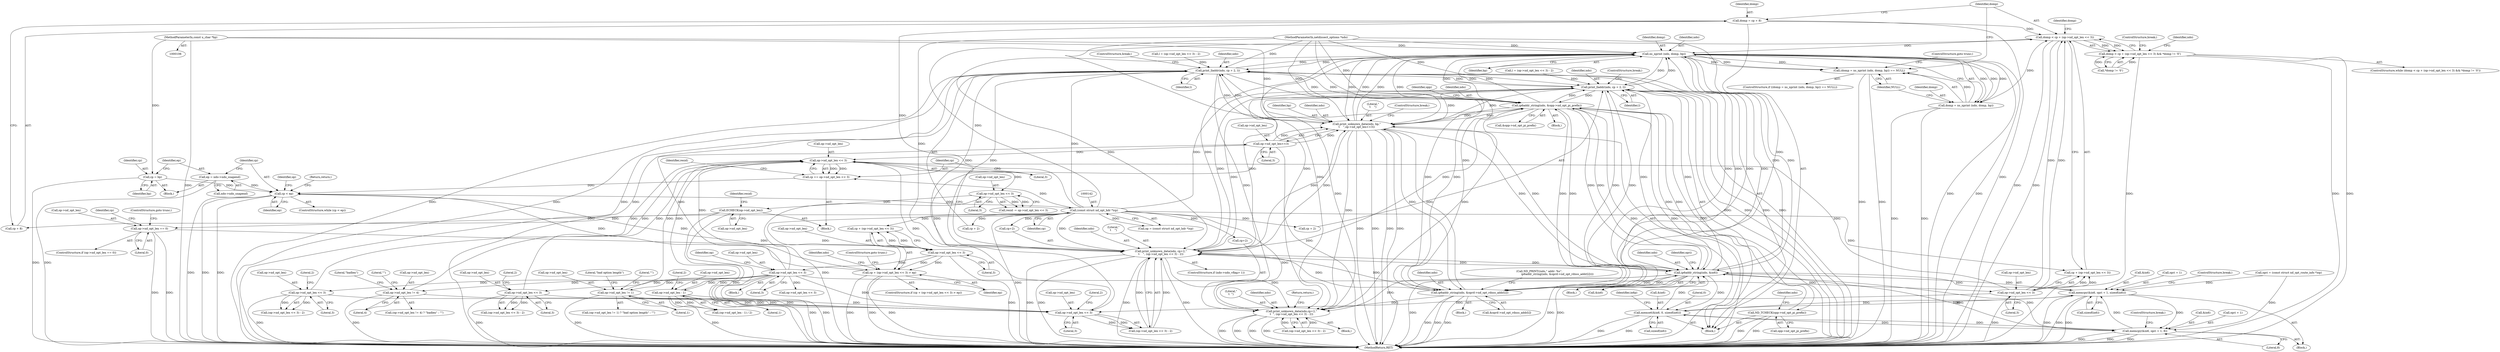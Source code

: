 digraph "0_tcpdump_d7505276842e85bfd067fa21cdb32b8a2dc3c5e4_0@pointer" {
"1000407" [label="(Call,domp = cp + 8)"];
"1000141" [label="(Call,(const struct nd_opt_hdr *)cp)"];
"1000135" [label="(Call,cp < ep)"];
"1000625" [label="(Call,cp += op->nd_opt_len << 3)"];
"1000627" [label="(Call,op->nd_opt_len << 3)"];
"1000222" [label="(Call,op->nd_opt_len << 3)"];
"1000188" [label="(Call,op->nd_opt_len << 3)"];
"1000164" [label="(Call,op->nd_opt_len << 3)"];
"1000154" [label="(Call,op->nd_opt_len == 0)"];
"1000144" [label="(Call,ECHECK(op->nd_opt_len))"];
"1000634" [label="(Call,op->nd_opt_len << 3)"];
"1000205" [label="(Call,op->nd_opt_len << 3)"];
"1000300" [label="(Call,op->nd_opt_len<<3)"];
"1000263" [label="(Call,op->nd_opt_len != 4)"];
"1000328" [label="(Call,op->nd_opt_len != 1)"];
"1000345" [label="(Call,op->nd_opt_len - 1)"];
"1000418" [label="(Call,op->nd_opt_len << 3)"];
"1000619" [label="(Call,op->nd_opt_len << 3)"];
"1000126" [label="(Call,cp = bp)"];
"1000108" [label="(MethodParameterIn,const u_char *bp)"];
"1000129" [label="(Call,ep = ndo->ndo_snapend)"];
"1000161" [label="(Call,cp + (op->nd_opt_len << 3) > ep)"];
"1000414" [label="(Call,domp < cp + (op->nd_opt_len << 3))"];
"1000413" [label="(Call,domp < cp + (op->nd_opt_len << 3) && *domp != '\0')"];
"1000436" [label="(Call,ns_nprint (ndo, domp, bp))"];
"1000211" [label="(Call,print_lladdr(ndo, cp + 2, l))"];
"1000228" [label="(Call,print_lladdr(ndo, cp + 2, l))"];
"1000251" [label="(Call,ip6addr_string(ndo, &opp->nd_opt_pi_prefix))"];
"1000241" [label="(Call,ND_TCHECK(opp->nd_opt_pi_prefix))"];
"1000296" [label="(Call,print_unknown_data(ndo, bp,\"\n\t    \",op->nd_opt_len<<3))"];
"1000382" [label="(Call,ip6addr_string(ndo, &oprd->nd_opt_rdnss_addr[i]))"];
"1000555" [label="(Call,ip6addr_string(ndo, &in6))"];
"1000501" [label="(Call,memset(&in6, 0, sizeof(in6)))"];
"1000526" [label="(Call,memcpy(&in6, opri + 1, 8))"];
"1000538" [label="(Call,memcpy(&in6, opri + 1, sizeof(in6)))"];
"1000591" [label="(Call,print_unknown_data(ndo,cp+2,\"\n\t  \", (op->nd_opt_len << 3) - 2))"];
"1000612" [label="(Call,print_unknown_data(ndo, cp+2,\"\n\t    \", (op->nd_opt_len << 3) - 2))"];
"1000433" [label="(Call,(domp = ns_nprint (ndo, domp, bp)) == NULL)"];
"1000434" [label="(Call,domp = ns_nprint (ndo, domp, bp))"];
"1000227" [label="(Literal,2)"];
"1000204" [label="(Call,(op->nd_opt_len << 3) - 2)"];
"1000241" [label="(Call,ND_TCHECK(opp->nd_opt_pi_prefix))"];
"1000438" [label="(Identifier,domp)"];
"1000226" [label="(Literal,3)"];
"1000137" [label="(Identifier,ep)"];
"1000544" [label="(Call,sizeof(in6))"];
"1000597" [label="(Call,(op->nd_opt_len << 3) - 2)"];
"1000134" [label="(ControlStructure,while (cp < ep))"];
"1000252" [label="(Identifier,ndo)"];
"1000416" [label="(Call,cp + (op->nd_opt_len << 3))"];
"1000623" [label="(Literal,3)"];
"1000492" [label="(Call,opri = (const struct nd_opt_route_info *)op)"];
"1000264" [label="(Call,op->nd_opt_len)"];
"1000187" [label="(Block,)"];
"1000250" [label="(Block,)"];
"1000129" [label="(Call,ep = ndo->ndo_snapend)"];
"1000604" [label="(Return,return;)"];
"1000442" [label="(ControlStructure,break;)"];
"1000127" [label="(Identifier,cp)"];
"1000213" [label="(Call,cp + 2)"];
"1000233" [label="(Identifier,l)"];
"1000301" [label="(Call,op->nd_opt_len)"];
"1000135" [label="(Call,cp < ep)"];
"1000432" [label="(ControlStructure,if ((domp = ns_nprint (ndo, domp, bp)) == NULL))"];
"1000332" [label="(Literal,1)"];
"1000139" [label="(Call,op = (const struct nd_opt_hdr *)cp)"];
"1000624" [label="(Literal,2)"];
"1000298" [label="(Identifier,bp)"];
"1000297" [label="(Identifier,ndo)"];
"1000268" [label="(Literal,\"badlen\")"];
"1000434" [label="(Call,domp = ns_nprint (ndo, domp, bp))"];
"1000612" [label="(Call,print_unknown_data(ndo, cp+2,\"\n\t    \", (op->nd_opt_len << 3) - 2))"];
"1000188" [label="(Call,op->nd_opt_len << 3)"];
"1000222" [label="(Call,op->nd_opt_len << 3)"];
"1000628" [label="(Call,op->nd_opt_len)"];
"1000131" [label="(Call,ndo->ndo_snapend)"];
"1000423" [label="(Call,*domp != '\0')"];
"1000165" [label="(Call,op->nd_opt_len)"];
"1000209" [label="(Literal,3)"];
"1000560" [label="(Identifier,opri)"];
"1000173" [label="(Identifier,ndo)"];
"1000596" [label="(Literal,\"\n\t  \")"];
"1000299" [label="(Literal,\"\n\t    \")"];
"1000526" [label="(Call,memcpy(&in6, opri + 1, 8))"];
"1000194" [label="(Identifier,op)"];
"1000541" [label="(Call,opri + 1)"];
"1000592" [label="(Identifier,ndo)"];
"1000329" [label="(Call,op->nd_opt_len)"];
"1000168" [label="(Literal,3)"];
"1000253" [label="(Call,&opp->nd_opt_pi_prefix)"];
"1000632" [label="(Call,resid -= op->nd_opt_len << 3)"];
"1000625" [label="(Call,cp += op->nd_opt_len << 3)"];
"1000212" [label="(Identifier,ndo)"];
"1000333" [label="(Literal,\"bad option length\")"];
"1000433" [label="(Call,(domp = ns_nprint (ndo, domp, bp)) == NULL)"];
"1000230" [label="(Call,cp + 2)"];
"1000159" [label="(ControlStructure,goto trunc;)"];
"1000439" [label="(Identifier,bp)"];
"1000140" [label="(Identifier,op)"];
"1000162" [label="(Call,cp + (op->nd_opt_len << 3))"];
"1000505" [label="(Call,sizeof(in6))"];
"1000418" [label="(Call,op->nd_opt_len << 3)"];
"1000327" [label="(Call,(op->nd_opt_len != 1) ? \"bad option length\" : \"\")"];
"1000138" [label="(Block,)"];
"1000217" [label="(ControlStructure,break;)"];
"1000415" [label="(Identifier,domp)"];
"1000419" [label="(Call,op->nd_opt_len)"];
"1000554" [label="(Block,)"];
"1000144" [label="(Call,ECHECK(op->nd_opt_len))"];
"1000229" [label="(Identifier,ndo)"];
"1000345" [label="(Call,op->nd_opt_len - 1)"];
"1000259" [label="(Identifier,opp)"];
"1000189" [label="(Call,op->nd_opt_len)"];
"1000555" [label="(Call,ip6addr_string(ndo, &in6))"];
"1000107" [label="(MethodParameterIn,netdissect_options *ndo)"];
"1000382" [label="(Call,ip6addr_string(ndo, &oprd->nd_opt_rdnss_addr[i]))"];
"1000384" [label="(Call,&oprd->nd_opt_rdnss_addr[i])"];
"1000242" [label="(Call,opp->nd_opt_pi_prefix)"];
"1000437" [label="(Identifier,ndo)"];
"1000228" [label="(Call,print_lladdr(ndo, cp + 2, l))"];
"1000153" [label="(ControlStructure,if (op->nd_opt_len == 0))"];
"1000635" [label="(Call,op->nd_opt_len)"];
"1000300" [label="(Call,op->nd_opt_len<<3)"];
"1000350" [label="(Literal,2)"];
"1000412" [label="(ControlStructure,while (domp < cp + (op->nd_opt_len << 3) && *domp != '\0'))"];
"1000154" [label="(Call,op->nd_opt_len == 0)"];
"1000334" [label="(Literal,\"\")"];
"1000305" [label="(ControlStructure,break;)"];
"1000216" [label="(Identifier,l)"];
"1000634" [label="(Call,op->nd_opt_len << 3)"];
"1000169" [label="(Identifier,ep)"];
"1000263" [label="(Call,op->nd_opt_len != 4)"];
"1000143" [label="(Identifier,cp)"];
"1000161" [label="(Call,cp + (op->nd_opt_len << 3) > ep)"];
"1000267" [label="(Literal,4)"];
"1000532" [label="(Literal,8)"];
"1000613" [label="(Identifier,ndo)"];
"1000409" [label="(Call,cp + 8)"];
"1000440" [label="(Identifier,NULL)"];
"1000626" [label="(Identifier,cp)"];
"1000141" [label="(Call,(const struct nd_opt_hdr *)cp)"];
"1000200" [label="(Block,)"];
"1000627" [label="(Call,op->nd_opt_len << 3)"];
"1000435" [label="(Identifier,domp)"];
"1000383" [label="(Identifier,ndo)"];
"1000155" [label="(Call,op->nd_opt_len)"];
"1000380" [label="(Block,)"];
"1000638" [label="(Literal,3)"];
"1000557" [label="(Call,&in6)"];
"1000377" [label="(Call,ND_PRINT((ndo,\" addr: %s\",\n                                          ip6addr_string(ndo, &oprd->nd_opt_rdnss_addr[i]))))"];
"1000110" [label="(Block,)"];
"1000269" [label="(Literal,\"\")"];
"1000441" [label="(ControlStructure,goto trunc;)"];
"1000211" [label="(Call,print_lladdr(ndo, cp + 2, l))"];
"1000344" [label="(Call,(op->nd_opt_len - 1) / 2)"];
"1000234" [label="(ControlStructure,break;)"];
"1000606" [label="(ControlStructure,if (ndo->ndo_vflag> 1))"];
"1000108" [label="(MethodParameterIn,const u_char *bp)"];
"1000126" [label="(Call,cp = bp)"];
"1000620" [label="(Call,op->nd_opt_len)"];
"1000407" [label="(Call,domp = cp + 8)"];
"1000614" [label="(Call,cp+2)"];
"1000170" [label="(ControlStructure,goto trunc;)"];
"1000546" [label="(ControlStructure,break;)"];
"1000619" [label="(Call,op->nd_opt_len << 3)"];
"1000639" [label="(Return,return;)"];
"1000158" [label="(Literal,0)"];
"1000346" [label="(Call,op->nd_opt_len)"];
"1000502" [label="(Call,&in6)"];
"1000518" [label="(Block,)"];
"1000349" [label="(Literal,1)"];
"1000163" [label="(Identifier,cp)"];
"1000538" [label="(Call,memcpy(&in6, opri + 1, sizeof(in6)))"];
"1000539" [label="(Call,&in6)"];
"1000223" [label="(Call,op->nd_opt_len)"];
"1000304" [label="(Literal,3)"];
"1000633" [label="(Identifier,resid)"];
"1000617" [label="(Literal,\"\n\t    \")"];
"1000591" [label="(Call,print_unknown_data(ndo,cp+2,\"\n\t  \", (op->nd_opt_len << 3) - 2))"];
"1000590" [label="(Block,)"];
"1000262" [label="(Call,(op->nd_opt_len != 4) ? \"badlen\" : \"\")"];
"1000414" [label="(Call,domp < cp + (op->nd_opt_len << 3))"];
"1000529" [label="(Call,opri + 1)"];
"1000192" [label="(Literal,3)"];
"1000533" [label="(ControlStructure,break;)"];
"1000598" [label="(Call,op->nd_opt_len << 3)"];
"1000128" [label="(Identifier,bp)"];
"1000150" [label="(Identifier,resid)"];
"1000436" [label="(Call,ns_nprint (ndo, domp, bp))"];
"1000210" [label="(Literal,2)"];
"1000296" [label="(Call,print_unknown_data(ndo, bp,\"\n\t    \",op->nd_opt_len<<3))"];
"1000648" [label="(MethodReturn,RET)"];
"1000247" [label="(Identifier,ndo)"];
"1000164" [label="(Call,op->nd_opt_len << 3)"];
"1000251" [label="(Call,ip6addr_string(ndo, &opp->nd_opt_pi_prefix))"];
"1000508" [label="(Identifier,in6p)"];
"1000219" [label="(Call,l = (op->nd_opt_len << 3) - 2)"];
"1000145" [label="(Call,op->nd_opt_len)"];
"1000408" [label="(Identifier,domp)"];
"1000618" [label="(Call,(op->nd_opt_len << 3) - 2)"];
"1000130" [label="(Identifier,ep)"];
"1000205" [label="(Call,op->nd_opt_len << 3)"];
"1000501" [label="(Call,memset(&in6, 0, sizeof(in6)))"];
"1000328" [label="(Call,op->nd_opt_len != 1)"];
"1000593" [label="(Call,cp+2)"];
"1000413" [label="(Call,domp < cp + (op->nd_opt_len << 3) && *domp != '\0')"];
"1000221" [label="(Call,(op->nd_opt_len << 3) - 2)"];
"1000425" [label="(Identifier,domp)"];
"1000206" [label="(Call,op->nd_opt_len)"];
"1000556" [label="(Identifier,ndo)"];
"1000430" [label="(Identifier,ndo)"];
"1000631" [label="(Literal,3)"];
"1000504" [label="(Literal,0)"];
"1000422" [label="(Literal,3)"];
"1000160" [label="(ControlStructure,if (cp + (op->nd_opt_len << 3) > ep))"];
"1000202" [label="(Call,l = (op->nd_opt_len << 3) - 2)"];
"1000527" [label="(Call,&in6)"];
"1000136" [label="(Identifier,cp)"];
"1000407" -> "1000200"  [label="AST: "];
"1000407" -> "1000409"  [label="CFG: "];
"1000408" -> "1000407"  [label="AST: "];
"1000409" -> "1000407"  [label="AST: "];
"1000415" -> "1000407"  [label="CFG: "];
"1000407" -> "1000648"  [label="DDG: "];
"1000141" -> "1000407"  [label="DDG: "];
"1000407" -> "1000414"  [label="DDG: "];
"1000141" -> "1000139"  [label="AST: "];
"1000141" -> "1000143"  [label="CFG: "];
"1000142" -> "1000141"  [label="AST: "];
"1000143" -> "1000141"  [label="AST: "];
"1000139" -> "1000141"  [label="CFG: "];
"1000141" -> "1000648"  [label="DDG: "];
"1000141" -> "1000139"  [label="DDG: "];
"1000135" -> "1000141"  [label="DDG: "];
"1000141" -> "1000161"  [label="DDG: "];
"1000141" -> "1000162"  [label="DDG: "];
"1000141" -> "1000211"  [label="DDG: "];
"1000141" -> "1000213"  [label="DDG: "];
"1000141" -> "1000228"  [label="DDG: "];
"1000141" -> "1000230"  [label="DDG: "];
"1000141" -> "1000409"  [label="DDG: "];
"1000141" -> "1000414"  [label="DDG: "];
"1000141" -> "1000416"  [label="DDG: "];
"1000141" -> "1000591"  [label="DDG: "];
"1000141" -> "1000593"  [label="DDG: "];
"1000141" -> "1000612"  [label="DDG: "];
"1000141" -> "1000614"  [label="DDG: "];
"1000141" -> "1000625"  [label="DDG: "];
"1000135" -> "1000134"  [label="AST: "];
"1000135" -> "1000137"  [label="CFG: "];
"1000136" -> "1000135"  [label="AST: "];
"1000137" -> "1000135"  [label="AST: "];
"1000140" -> "1000135"  [label="CFG: "];
"1000639" -> "1000135"  [label="CFG: "];
"1000135" -> "1000648"  [label="DDG: "];
"1000135" -> "1000648"  [label="DDG: "];
"1000135" -> "1000648"  [label="DDG: "];
"1000625" -> "1000135"  [label="DDG: "];
"1000126" -> "1000135"  [label="DDG: "];
"1000129" -> "1000135"  [label="DDG: "];
"1000161" -> "1000135"  [label="DDG: "];
"1000135" -> "1000161"  [label="DDG: "];
"1000625" -> "1000138"  [label="AST: "];
"1000625" -> "1000627"  [label="CFG: "];
"1000626" -> "1000625"  [label="AST: "];
"1000627" -> "1000625"  [label="AST: "];
"1000633" -> "1000625"  [label="CFG: "];
"1000627" -> "1000625"  [label="DDG: "];
"1000627" -> "1000625"  [label="DDG: "];
"1000627" -> "1000631"  [label="CFG: "];
"1000628" -> "1000627"  [label="AST: "];
"1000631" -> "1000627"  [label="AST: "];
"1000222" -> "1000627"  [label="DDG: "];
"1000188" -> "1000627"  [label="DDG: "];
"1000205" -> "1000627"  [label="DDG: "];
"1000300" -> "1000627"  [label="DDG: "];
"1000263" -> "1000627"  [label="DDG: "];
"1000328" -> "1000627"  [label="DDG: "];
"1000345" -> "1000627"  [label="DDG: "];
"1000418" -> "1000627"  [label="DDG: "];
"1000619" -> "1000627"  [label="DDG: "];
"1000627" -> "1000634"  [label="DDG: "];
"1000222" -> "1000221"  [label="AST: "];
"1000222" -> "1000226"  [label="CFG: "];
"1000223" -> "1000222"  [label="AST: "];
"1000226" -> "1000222"  [label="AST: "];
"1000227" -> "1000222"  [label="CFG: "];
"1000222" -> "1000648"  [label="DDG: "];
"1000222" -> "1000221"  [label="DDG: "];
"1000222" -> "1000221"  [label="DDG: "];
"1000188" -> "1000222"  [label="DDG: "];
"1000222" -> "1000619"  [label="DDG: "];
"1000188" -> "1000187"  [label="AST: "];
"1000188" -> "1000192"  [label="CFG: "];
"1000189" -> "1000188"  [label="AST: "];
"1000192" -> "1000188"  [label="AST: "];
"1000194" -> "1000188"  [label="CFG: "];
"1000188" -> "1000648"  [label="DDG: "];
"1000188" -> "1000648"  [label="DDG: "];
"1000164" -> "1000188"  [label="DDG: "];
"1000188" -> "1000205"  [label="DDG: "];
"1000188" -> "1000263"  [label="DDG: "];
"1000188" -> "1000300"  [label="DDG: "];
"1000188" -> "1000328"  [label="DDG: "];
"1000188" -> "1000345"  [label="DDG: "];
"1000188" -> "1000418"  [label="DDG: "];
"1000188" -> "1000598"  [label="DDG: "];
"1000188" -> "1000619"  [label="DDG: "];
"1000164" -> "1000162"  [label="AST: "];
"1000164" -> "1000168"  [label="CFG: "];
"1000165" -> "1000164"  [label="AST: "];
"1000168" -> "1000164"  [label="AST: "];
"1000162" -> "1000164"  [label="CFG: "];
"1000164" -> "1000648"  [label="DDG: "];
"1000164" -> "1000161"  [label="DDG: "];
"1000164" -> "1000161"  [label="DDG: "];
"1000164" -> "1000162"  [label="DDG: "];
"1000164" -> "1000162"  [label="DDG: "];
"1000154" -> "1000164"  [label="DDG: "];
"1000154" -> "1000153"  [label="AST: "];
"1000154" -> "1000158"  [label="CFG: "];
"1000155" -> "1000154"  [label="AST: "];
"1000158" -> "1000154"  [label="AST: "];
"1000159" -> "1000154"  [label="CFG: "];
"1000163" -> "1000154"  [label="CFG: "];
"1000154" -> "1000648"  [label="DDG: "];
"1000154" -> "1000648"  [label="DDG: "];
"1000144" -> "1000154"  [label="DDG: "];
"1000144" -> "1000138"  [label="AST: "];
"1000144" -> "1000145"  [label="CFG: "];
"1000145" -> "1000144"  [label="AST: "];
"1000150" -> "1000144"  [label="CFG: "];
"1000144" -> "1000648"  [label="DDG: "];
"1000144" -> "1000648"  [label="DDG: "];
"1000634" -> "1000144"  [label="DDG: "];
"1000634" -> "1000632"  [label="AST: "];
"1000634" -> "1000638"  [label="CFG: "];
"1000635" -> "1000634"  [label="AST: "];
"1000638" -> "1000634"  [label="AST: "];
"1000632" -> "1000634"  [label="CFG: "];
"1000634" -> "1000648"  [label="DDG: "];
"1000634" -> "1000632"  [label="DDG: "];
"1000634" -> "1000632"  [label="DDG: "];
"1000205" -> "1000204"  [label="AST: "];
"1000205" -> "1000209"  [label="CFG: "];
"1000206" -> "1000205"  [label="AST: "];
"1000209" -> "1000205"  [label="AST: "];
"1000210" -> "1000205"  [label="CFG: "];
"1000205" -> "1000648"  [label="DDG: "];
"1000205" -> "1000204"  [label="DDG: "];
"1000205" -> "1000204"  [label="DDG: "];
"1000205" -> "1000619"  [label="DDG: "];
"1000300" -> "1000296"  [label="AST: "];
"1000300" -> "1000304"  [label="CFG: "];
"1000301" -> "1000300"  [label="AST: "];
"1000304" -> "1000300"  [label="AST: "];
"1000296" -> "1000300"  [label="CFG: "];
"1000300" -> "1000648"  [label="DDG: "];
"1000300" -> "1000296"  [label="DDG: "];
"1000300" -> "1000296"  [label="DDG: "];
"1000300" -> "1000619"  [label="DDG: "];
"1000263" -> "1000262"  [label="AST: "];
"1000263" -> "1000267"  [label="CFG: "];
"1000264" -> "1000263"  [label="AST: "];
"1000267" -> "1000263"  [label="AST: "];
"1000268" -> "1000263"  [label="CFG: "];
"1000269" -> "1000263"  [label="CFG: "];
"1000263" -> "1000648"  [label="DDG: "];
"1000263" -> "1000619"  [label="DDG: "];
"1000328" -> "1000327"  [label="AST: "];
"1000328" -> "1000332"  [label="CFG: "];
"1000329" -> "1000328"  [label="AST: "];
"1000332" -> "1000328"  [label="AST: "];
"1000333" -> "1000328"  [label="CFG: "];
"1000334" -> "1000328"  [label="CFG: "];
"1000328" -> "1000648"  [label="DDG: "];
"1000328" -> "1000619"  [label="DDG: "];
"1000345" -> "1000344"  [label="AST: "];
"1000345" -> "1000349"  [label="CFG: "];
"1000346" -> "1000345"  [label="AST: "];
"1000349" -> "1000345"  [label="AST: "];
"1000350" -> "1000345"  [label="CFG: "];
"1000345" -> "1000648"  [label="DDG: "];
"1000345" -> "1000344"  [label="DDG: "];
"1000345" -> "1000344"  [label="DDG: "];
"1000345" -> "1000619"  [label="DDG: "];
"1000418" -> "1000416"  [label="AST: "];
"1000418" -> "1000422"  [label="CFG: "];
"1000419" -> "1000418"  [label="AST: "];
"1000422" -> "1000418"  [label="AST: "];
"1000416" -> "1000418"  [label="CFG: "];
"1000418" -> "1000648"  [label="DDG: "];
"1000418" -> "1000414"  [label="DDG: "];
"1000418" -> "1000414"  [label="DDG: "];
"1000418" -> "1000416"  [label="DDG: "];
"1000418" -> "1000416"  [label="DDG: "];
"1000418" -> "1000619"  [label="DDG: "];
"1000619" -> "1000618"  [label="AST: "];
"1000619" -> "1000623"  [label="CFG: "];
"1000620" -> "1000619"  [label="AST: "];
"1000623" -> "1000619"  [label="AST: "];
"1000624" -> "1000619"  [label="CFG: "];
"1000619" -> "1000618"  [label="DDG: "];
"1000619" -> "1000618"  [label="DDG: "];
"1000126" -> "1000110"  [label="AST: "];
"1000126" -> "1000128"  [label="CFG: "];
"1000127" -> "1000126"  [label="AST: "];
"1000128" -> "1000126"  [label="AST: "];
"1000130" -> "1000126"  [label="CFG: "];
"1000126" -> "1000648"  [label="DDG: "];
"1000108" -> "1000126"  [label="DDG: "];
"1000108" -> "1000106"  [label="AST: "];
"1000108" -> "1000648"  [label="DDG: "];
"1000108" -> "1000296"  [label="DDG: "];
"1000108" -> "1000436"  [label="DDG: "];
"1000129" -> "1000110"  [label="AST: "];
"1000129" -> "1000131"  [label="CFG: "];
"1000130" -> "1000129"  [label="AST: "];
"1000131" -> "1000129"  [label="AST: "];
"1000136" -> "1000129"  [label="CFG: "];
"1000129" -> "1000648"  [label="DDG: "];
"1000161" -> "1000160"  [label="AST: "];
"1000161" -> "1000169"  [label="CFG: "];
"1000162" -> "1000161"  [label="AST: "];
"1000169" -> "1000161"  [label="AST: "];
"1000170" -> "1000161"  [label="CFG: "];
"1000173" -> "1000161"  [label="CFG: "];
"1000161" -> "1000648"  [label="DDG: "];
"1000161" -> "1000648"  [label="DDG: "];
"1000161" -> "1000648"  [label="DDG: "];
"1000414" -> "1000413"  [label="AST: "];
"1000414" -> "1000416"  [label="CFG: "];
"1000415" -> "1000414"  [label="AST: "];
"1000416" -> "1000414"  [label="AST: "];
"1000425" -> "1000414"  [label="CFG: "];
"1000413" -> "1000414"  [label="CFG: "];
"1000414" -> "1000648"  [label="DDG: "];
"1000414" -> "1000648"  [label="DDG: "];
"1000414" -> "1000413"  [label="DDG: "];
"1000414" -> "1000413"  [label="DDG: "];
"1000434" -> "1000414"  [label="DDG: "];
"1000414" -> "1000436"  [label="DDG: "];
"1000413" -> "1000412"  [label="AST: "];
"1000413" -> "1000423"  [label="CFG: "];
"1000423" -> "1000413"  [label="AST: "];
"1000430" -> "1000413"  [label="CFG: "];
"1000442" -> "1000413"  [label="CFG: "];
"1000413" -> "1000648"  [label="DDG: "];
"1000413" -> "1000648"  [label="DDG: "];
"1000413" -> "1000648"  [label="DDG: "];
"1000423" -> "1000413"  [label="DDG: "];
"1000423" -> "1000413"  [label="DDG: "];
"1000436" -> "1000434"  [label="AST: "];
"1000436" -> "1000439"  [label="CFG: "];
"1000437" -> "1000436"  [label="AST: "];
"1000438" -> "1000436"  [label="AST: "];
"1000439" -> "1000436"  [label="AST: "];
"1000434" -> "1000436"  [label="CFG: "];
"1000436" -> "1000648"  [label="DDG: "];
"1000436" -> "1000648"  [label="DDG: "];
"1000436" -> "1000211"  [label="DDG: "];
"1000436" -> "1000228"  [label="DDG: "];
"1000436" -> "1000251"  [label="DDG: "];
"1000436" -> "1000296"  [label="DDG: "];
"1000436" -> "1000296"  [label="DDG: "];
"1000436" -> "1000382"  [label="DDG: "];
"1000436" -> "1000433"  [label="DDG: "];
"1000436" -> "1000433"  [label="DDG: "];
"1000436" -> "1000433"  [label="DDG: "];
"1000436" -> "1000434"  [label="DDG: "];
"1000436" -> "1000434"  [label="DDG: "];
"1000436" -> "1000434"  [label="DDG: "];
"1000382" -> "1000436"  [label="DDG: "];
"1000612" -> "1000436"  [label="DDG: "];
"1000555" -> "1000436"  [label="DDG: "];
"1000228" -> "1000436"  [label="DDG: "];
"1000251" -> "1000436"  [label="DDG: "];
"1000211" -> "1000436"  [label="DDG: "];
"1000296" -> "1000436"  [label="DDG: "];
"1000296" -> "1000436"  [label="DDG: "];
"1000107" -> "1000436"  [label="DDG: "];
"1000436" -> "1000555"  [label="DDG: "];
"1000436" -> "1000591"  [label="DDG: "];
"1000436" -> "1000612"  [label="DDG: "];
"1000211" -> "1000200"  [label="AST: "];
"1000211" -> "1000216"  [label="CFG: "];
"1000212" -> "1000211"  [label="AST: "];
"1000213" -> "1000211"  [label="AST: "];
"1000216" -> "1000211"  [label="AST: "];
"1000217" -> "1000211"  [label="CFG: "];
"1000211" -> "1000648"  [label="DDG: "];
"1000211" -> "1000648"  [label="DDG: "];
"1000211" -> "1000648"  [label="DDG: "];
"1000211" -> "1000648"  [label="DDG: "];
"1000382" -> "1000211"  [label="DDG: "];
"1000612" -> "1000211"  [label="DDG: "];
"1000555" -> "1000211"  [label="DDG: "];
"1000228" -> "1000211"  [label="DDG: "];
"1000251" -> "1000211"  [label="DDG: "];
"1000296" -> "1000211"  [label="DDG: "];
"1000107" -> "1000211"  [label="DDG: "];
"1000202" -> "1000211"  [label="DDG: "];
"1000211" -> "1000228"  [label="DDG: "];
"1000211" -> "1000251"  [label="DDG: "];
"1000211" -> "1000296"  [label="DDG: "];
"1000211" -> "1000382"  [label="DDG: "];
"1000211" -> "1000555"  [label="DDG: "];
"1000211" -> "1000591"  [label="DDG: "];
"1000211" -> "1000612"  [label="DDG: "];
"1000228" -> "1000200"  [label="AST: "];
"1000228" -> "1000233"  [label="CFG: "];
"1000229" -> "1000228"  [label="AST: "];
"1000230" -> "1000228"  [label="AST: "];
"1000233" -> "1000228"  [label="AST: "];
"1000234" -> "1000228"  [label="CFG: "];
"1000228" -> "1000648"  [label="DDG: "];
"1000228" -> "1000648"  [label="DDG: "];
"1000228" -> "1000648"  [label="DDG: "];
"1000228" -> "1000648"  [label="DDG: "];
"1000382" -> "1000228"  [label="DDG: "];
"1000612" -> "1000228"  [label="DDG: "];
"1000555" -> "1000228"  [label="DDG: "];
"1000251" -> "1000228"  [label="DDG: "];
"1000296" -> "1000228"  [label="DDG: "];
"1000107" -> "1000228"  [label="DDG: "];
"1000219" -> "1000228"  [label="DDG: "];
"1000228" -> "1000251"  [label="DDG: "];
"1000228" -> "1000296"  [label="DDG: "];
"1000228" -> "1000382"  [label="DDG: "];
"1000228" -> "1000555"  [label="DDG: "];
"1000228" -> "1000591"  [label="DDG: "];
"1000228" -> "1000612"  [label="DDG: "];
"1000251" -> "1000250"  [label="AST: "];
"1000251" -> "1000253"  [label="CFG: "];
"1000252" -> "1000251"  [label="AST: "];
"1000253" -> "1000251"  [label="AST: "];
"1000259" -> "1000251"  [label="CFG: "];
"1000251" -> "1000648"  [label="DDG: "];
"1000251" -> "1000648"  [label="DDG: "];
"1000251" -> "1000648"  [label="DDG: "];
"1000251" -> "1000241"  [label="DDG: "];
"1000382" -> "1000251"  [label="DDG: "];
"1000612" -> "1000251"  [label="DDG: "];
"1000555" -> "1000251"  [label="DDG: "];
"1000296" -> "1000251"  [label="DDG: "];
"1000107" -> "1000251"  [label="DDG: "];
"1000241" -> "1000251"  [label="DDG: "];
"1000251" -> "1000296"  [label="DDG: "];
"1000251" -> "1000382"  [label="DDG: "];
"1000251" -> "1000555"  [label="DDG: "];
"1000251" -> "1000591"  [label="DDG: "];
"1000251" -> "1000612"  [label="DDG: "];
"1000241" -> "1000200"  [label="AST: "];
"1000241" -> "1000242"  [label="CFG: "];
"1000242" -> "1000241"  [label="AST: "];
"1000247" -> "1000241"  [label="CFG: "];
"1000241" -> "1000648"  [label="DDG: "];
"1000241" -> "1000648"  [label="DDG: "];
"1000296" -> "1000200"  [label="AST: "];
"1000297" -> "1000296"  [label="AST: "];
"1000298" -> "1000296"  [label="AST: "];
"1000299" -> "1000296"  [label="AST: "];
"1000305" -> "1000296"  [label="CFG: "];
"1000296" -> "1000648"  [label="DDG: "];
"1000296" -> "1000648"  [label="DDG: "];
"1000296" -> "1000648"  [label="DDG: "];
"1000296" -> "1000648"  [label="DDG: "];
"1000382" -> "1000296"  [label="DDG: "];
"1000612" -> "1000296"  [label="DDG: "];
"1000555" -> "1000296"  [label="DDG: "];
"1000107" -> "1000296"  [label="DDG: "];
"1000296" -> "1000382"  [label="DDG: "];
"1000296" -> "1000555"  [label="DDG: "];
"1000296" -> "1000591"  [label="DDG: "];
"1000296" -> "1000612"  [label="DDG: "];
"1000382" -> "1000380"  [label="AST: "];
"1000382" -> "1000384"  [label="CFG: "];
"1000383" -> "1000382"  [label="AST: "];
"1000384" -> "1000382"  [label="AST: "];
"1000377" -> "1000382"  [label="CFG: "];
"1000382" -> "1000648"  [label="DDG: "];
"1000382" -> "1000648"  [label="DDG: "];
"1000382" -> "1000648"  [label="DDG: "];
"1000612" -> "1000382"  [label="DDG: "];
"1000555" -> "1000382"  [label="DDG: "];
"1000107" -> "1000382"  [label="DDG: "];
"1000382" -> "1000555"  [label="DDG: "];
"1000382" -> "1000591"  [label="DDG: "];
"1000382" -> "1000612"  [label="DDG: "];
"1000555" -> "1000554"  [label="AST: "];
"1000555" -> "1000557"  [label="CFG: "];
"1000556" -> "1000555"  [label="AST: "];
"1000557" -> "1000555"  [label="AST: "];
"1000560" -> "1000555"  [label="CFG: "];
"1000555" -> "1000648"  [label="DDG: "];
"1000555" -> "1000648"  [label="DDG: "];
"1000555" -> "1000648"  [label="DDG: "];
"1000555" -> "1000501"  [label="DDG: "];
"1000555" -> "1000526"  [label="DDG: "];
"1000555" -> "1000538"  [label="DDG: "];
"1000612" -> "1000555"  [label="DDG: "];
"1000107" -> "1000555"  [label="DDG: "];
"1000501" -> "1000555"  [label="DDG: "];
"1000526" -> "1000555"  [label="DDG: "];
"1000538" -> "1000555"  [label="DDG: "];
"1000555" -> "1000591"  [label="DDG: "];
"1000555" -> "1000612"  [label="DDG: "];
"1000501" -> "1000200"  [label="AST: "];
"1000501" -> "1000505"  [label="CFG: "];
"1000502" -> "1000501"  [label="AST: "];
"1000504" -> "1000501"  [label="AST: "];
"1000505" -> "1000501"  [label="AST: "];
"1000508" -> "1000501"  [label="CFG: "];
"1000501" -> "1000648"  [label="DDG: "];
"1000501" -> "1000648"  [label="DDG: "];
"1000526" -> "1000501"  [label="DDG: "];
"1000538" -> "1000501"  [label="DDG: "];
"1000501" -> "1000526"  [label="DDG: "];
"1000501" -> "1000538"  [label="DDG: "];
"1000526" -> "1000518"  [label="AST: "];
"1000526" -> "1000532"  [label="CFG: "];
"1000527" -> "1000526"  [label="AST: "];
"1000529" -> "1000526"  [label="AST: "];
"1000532" -> "1000526"  [label="AST: "];
"1000533" -> "1000526"  [label="CFG: "];
"1000526" -> "1000648"  [label="DDG: "];
"1000526" -> "1000648"  [label="DDG: "];
"1000526" -> "1000648"  [label="DDG: "];
"1000538" -> "1000526"  [label="DDG: "];
"1000492" -> "1000526"  [label="DDG: "];
"1000526" -> "1000538"  [label="DDG: "];
"1000538" -> "1000518"  [label="AST: "];
"1000538" -> "1000544"  [label="CFG: "];
"1000539" -> "1000538"  [label="AST: "];
"1000541" -> "1000538"  [label="AST: "];
"1000544" -> "1000538"  [label="AST: "];
"1000546" -> "1000538"  [label="CFG: "];
"1000538" -> "1000648"  [label="DDG: "];
"1000538" -> "1000648"  [label="DDG: "];
"1000538" -> "1000648"  [label="DDG: "];
"1000492" -> "1000538"  [label="DDG: "];
"1000591" -> "1000590"  [label="AST: "];
"1000591" -> "1000597"  [label="CFG: "];
"1000592" -> "1000591"  [label="AST: "];
"1000593" -> "1000591"  [label="AST: "];
"1000596" -> "1000591"  [label="AST: "];
"1000597" -> "1000591"  [label="AST: "];
"1000604" -> "1000591"  [label="CFG: "];
"1000591" -> "1000648"  [label="DDG: "];
"1000591" -> "1000648"  [label="DDG: "];
"1000591" -> "1000648"  [label="DDG: "];
"1000591" -> "1000648"  [label="DDG: "];
"1000612" -> "1000591"  [label="DDG: "];
"1000107" -> "1000591"  [label="DDG: "];
"1000597" -> "1000591"  [label="DDG: "];
"1000597" -> "1000591"  [label="DDG: "];
"1000612" -> "1000606"  [label="AST: "];
"1000612" -> "1000618"  [label="CFG: "];
"1000613" -> "1000612"  [label="AST: "];
"1000614" -> "1000612"  [label="AST: "];
"1000617" -> "1000612"  [label="AST: "];
"1000618" -> "1000612"  [label="AST: "];
"1000626" -> "1000612"  [label="CFG: "];
"1000612" -> "1000648"  [label="DDG: "];
"1000612" -> "1000648"  [label="DDG: "];
"1000612" -> "1000648"  [label="DDG: "];
"1000612" -> "1000648"  [label="DDG: "];
"1000107" -> "1000612"  [label="DDG: "];
"1000618" -> "1000612"  [label="DDG: "];
"1000618" -> "1000612"  [label="DDG: "];
"1000433" -> "1000432"  [label="AST: "];
"1000433" -> "1000440"  [label="CFG: "];
"1000434" -> "1000433"  [label="AST: "];
"1000440" -> "1000433"  [label="AST: "];
"1000415" -> "1000433"  [label="CFG: "];
"1000441" -> "1000433"  [label="CFG: "];
"1000433" -> "1000648"  [label="DDG: "];
"1000433" -> "1000648"  [label="DDG: "];
"1000434" -> "1000433"  [label="DDG: "];
"1000435" -> "1000434"  [label="AST: "];
"1000440" -> "1000434"  [label="CFG: "];
"1000434" -> "1000648"  [label="DDG: "];
"1000434" -> "1000648"  [label="DDG: "];
}
